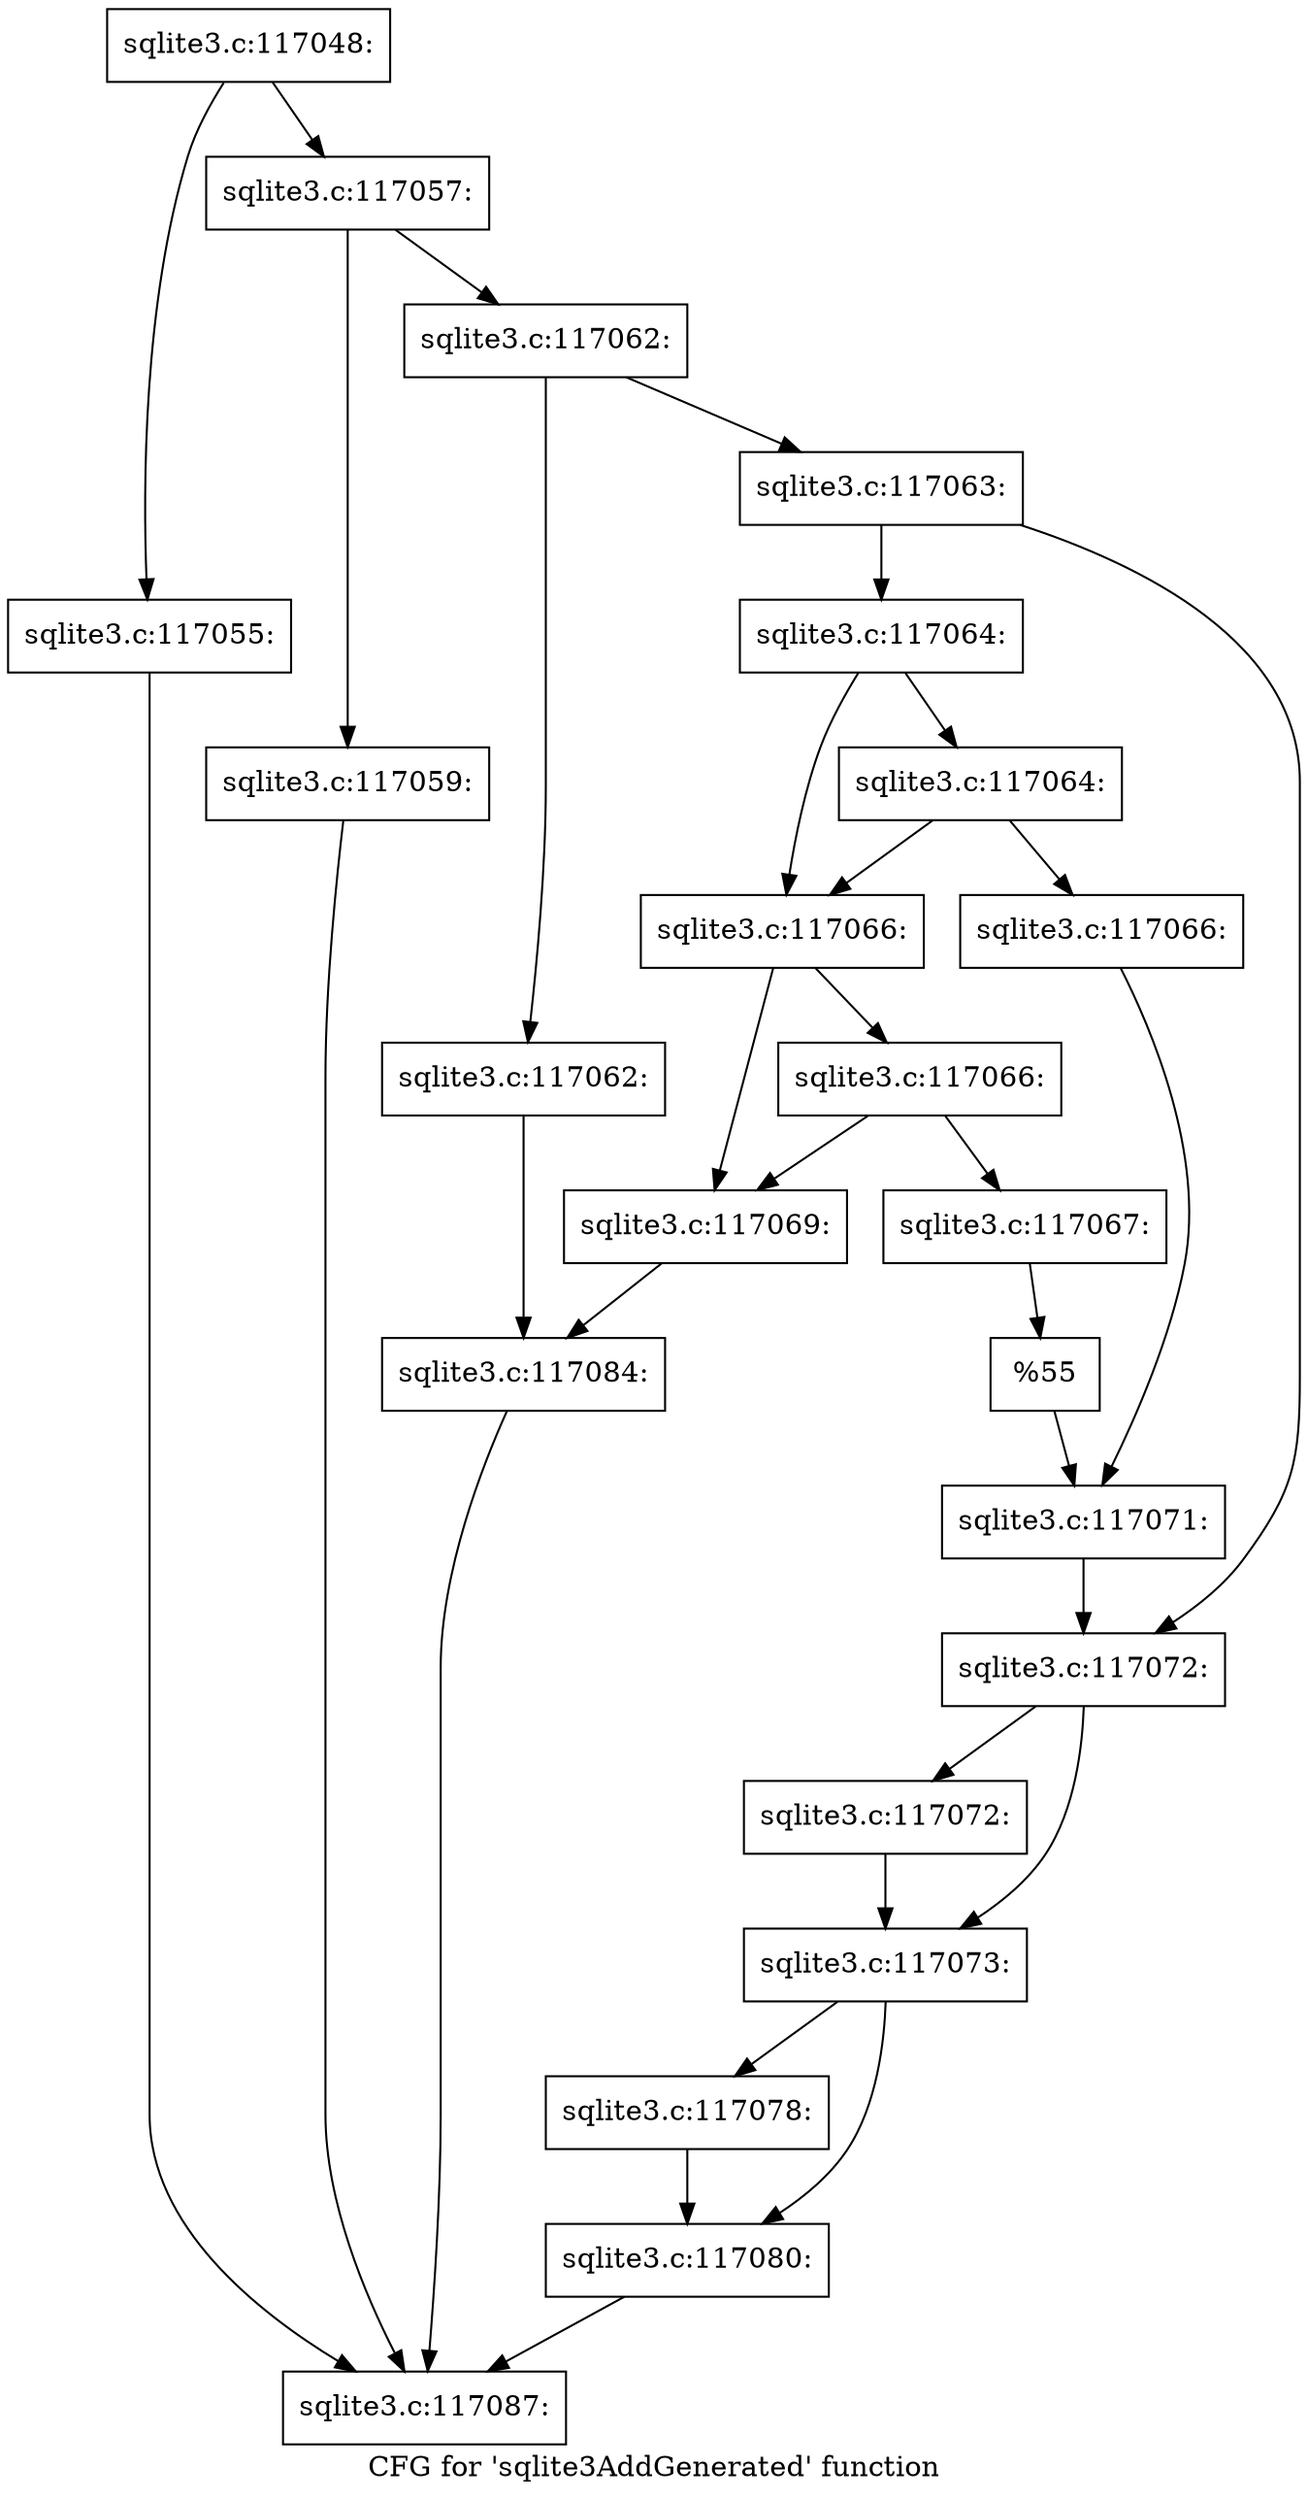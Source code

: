 digraph "CFG for 'sqlite3AddGenerated' function" {
	label="CFG for 'sqlite3AddGenerated' function";

	Node0x55c0f91fcc50 [shape=record,label="{sqlite3.c:117048:}"];
	Node0x55c0f91fcc50 -> Node0x55c0f9203c60;
	Node0x55c0f91fcc50 -> Node0x55c0f9203cb0;
	Node0x55c0f9203c60 [shape=record,label="{sqlite3.c:117055:}"];
	Node0x55c0f9203c60 -> Node0x55c0f9204860;
	Node0x55c0f9203cb0 [shape=record,label="{sqlite3.c:117057:}"];
	Node0x55c0f9203cb0 -> Node0x55c0f92051a0;
	Node0x55c0f9203cb0 -> Node0x55c0f92051f0;
	Node0x55c0f92051a0 [shape=record,label="{sqlite3.c:117059:}"];
	Node0x55c0f92051a0 -> Node0x55c0f9204860;
	Node0x55c0f92051f0 [shape=record,label="{sqlite3.c:117062:}"];
	Node0x55c0f92051f0 -> Node0x55c0f9205b50;
	Node0x55c0f92051f0 -> Node0x55c0f9205ba0;
	Node0x55c0f9205b50 [shape=record,label="{sqlite3.c:117062:}"];
	Node0x55c0f9205b50 -> Node0x55c0f92060a0;
	Node0x55c0f9205ba0 [shape=record,label="{sqlite3.c:117063:}"];
	Node0x55c0f9205ba0 -> Node0x55c0f92061c0;
	Node0x55c0f9205ba0 -> Node0x55c0f9206210;
	Node0x55c0f92061c0 [shape=record,label="{sqlite3.c:117064:}"];
	Node0x55c0f92061c0 -> Node0x55c0f9206640;
	Node0x55c0f92061c0 -> Node0x55c0f92065f0;
	Node0x55c0f9206640 [shape=record,label="{sqlite3.c:117064:}"];
	Node0x55c0f9206640 -> Node0x55c0f9206550;
	Node0x55c0f9206640 -> Node0x55c0f92065f0;
	Node0x55c0f9206550 [shape=record,label="{sqlite3.c:117066:}"];
	Node0x55c0f9206550 -> Node0x55c0f92065a0;
	Node0x55c0f92065f0 [shape=record,label="{sqlite3.c:117066:}"];
	Node0x55c0f92065f0 -> Node0x55c0f92073e0;
	Node0x55c0f92065f0 -> Node0x55c0f9207390;
	Node0x55c0f92073e0 [shape=record,label="{sqlite3.c:117066:}"];
	Node0x55c0f92073e0 -> Node0x55c0f92072f0;
	Node0x55c0f92073e0 -> Node0x55c0f9207390;
	Node0x55c0f92072f0 [shape=record,label="{sqlite3.c:117067:}"];
	Node0x55c0f92072f0 -> Node0x55c0f9207340;
	Node0x55c0f9207390 [shape=record,label="{sqlite3.c:117069:}"];
	Node0x55c0f9207390 -> Node0x55c0f92060a0;
	Node0x55c0f9207340 [shape=record,label="{%55}"];
	Node0x55c0f9207340 -> Node0x55c0f92065a0;
	Node0x55c0f92065a0 [shape=record,label="{sqlite3.c:117071:}"];
	Node0x55c0f92065a0 -> Node0x55c0f9206210;
	Node0x55c0f9206210 [shape=record,label="{sqlite3.c:117072:}"];
	Node0x55c0f9206210 -> Node0x55c0f9208490;
	Node0x55c0f9206210 -> Node0x55c0f92084e0;
	Node0x55c0f9208490 [shape=record,label="{sqlite3.c:117072:}"];
	Node0x55c0f9208490 -> Node0x55c0f92084e0;
	Node0x55c0f92084e0 [shape=record,label="{sqlite3.c:117073:}"];
	Node0x55c0f92084e0 -> Node0x55c0f9209670;
	Node0x55c0f92084e0 -> Node0x55c0f92096c0;
	Node0x55c0f9209670 [shape=record,label="{sqlite3.c:117078:}"];
	Node0x55c0f9209670 -> Node0x55c0f92096c0;
	Node0x55c0f92096c0 [shape=record,label="{sqlite3.c:117080:}"];
	Node0x55c0f92096c0 -> Node0x55c0f9204860;
	Node0x55c0f92060a0 [shape=record,label="{sqlite3.c:117084:}"];
	Node0x55c0f92060a0 -> Node0x55c0f9204860;
	Node0x55c0f9204860 [shape=record,label="{sqlite3.c:117087:}"];
}
